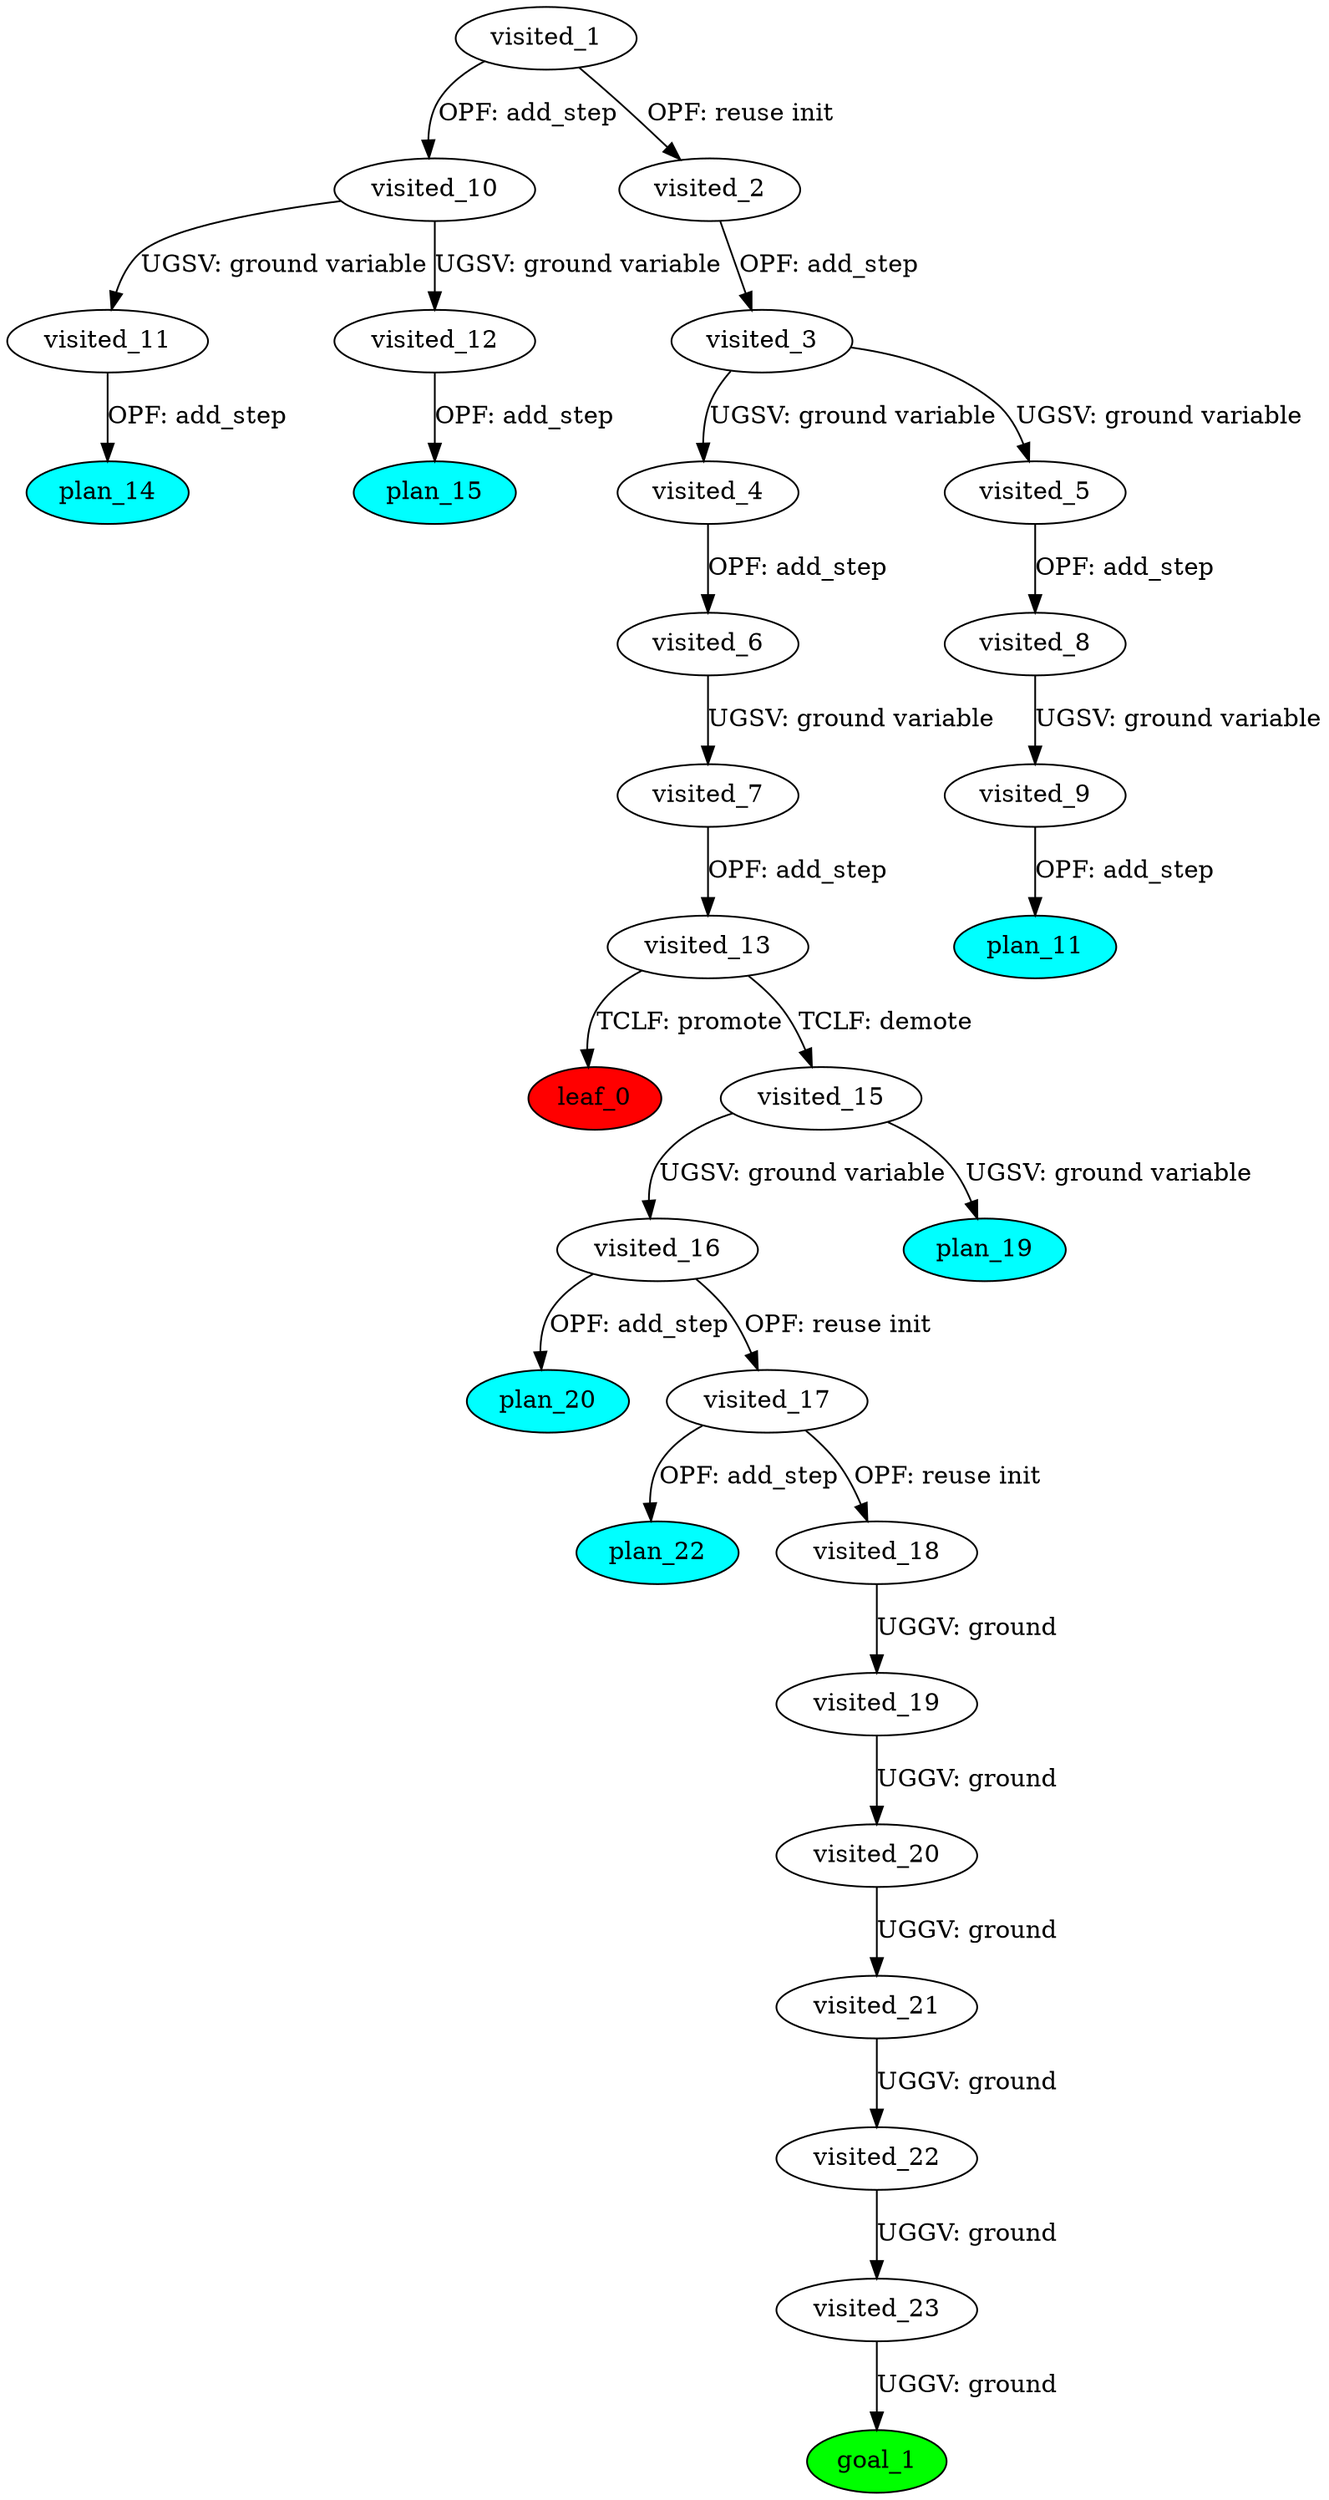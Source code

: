 digraph {
	"cb59cc89-51cd-fb48-c3ac-b60501e8538d" [label=plan_0 fillcolor=cyan style=filled]
	"cb59cc89-51cd-fb48-c3ac-b60501e8538d" [label=visited_1 fillcolor=white style=filled]
	"dfd5df5b-c906-14d0-913a-1485d14deb9a" [label=plan_1 fillcolor=cyan style=filled]
	"cb59cc89-51cd-fb48-c3ac-b60501e8538d" -> "dfd5df5b-c906-14d0-913a-1485d14deb9a" [label="OPF: add_step"]
	"cc9cab9d-6319-1138-85e2-14af80754690" [label=plan_2 fillcolor=cyan style=filled]
	"cb59cc89-51cd-fb48-c3ac-b60501e8538d" -> "cc9cab9d-6319-1138-85e2-14af80754690" [label="OPF: reuse init"]
	"cc9cab9d-6319-1138-85e2-14af80754690" [label=visited_2 fillcolor=white style=filled]
	"ed859d4d-12e4-ed31-6736-9dc46d7392e8" [label=plan_3 fillcolor=cyan style=filled]
	"cc9cab9d-6319-1138-85e2-14af80754690" -> "ed859d4d-12e4-ed31-6736-9dc46d7392e8" [label="OPF: add_step"]
	"ed859d4d-12e4-ed31-6736-9dc46d7392e8" [label=visited_3 fillcolor=white style=filled]
	"e67f4fe8-6e94-5d0e-5ea0-e7ae5fa03509" [label=plan_4 fillcolor=cyan style=filled]
	"ed859d4d-12e4-ed31-6736-9dc46d7392e8" -> "e67f4fe8-6e94-5d0e-5ea0-e7ae5fa03509" [label="UGSV: ground variable"]
	"ccc28d02-dc3e-65a5-763d-2cb076f37594" [label=plan_5 fillcolor=cyan style=filled]
	"ed859d4d-12e4-ed31-6736-9dc46d7392e8" -> "ccc28d02-dc3e-65a5-763d-2cb076f37594" [label="UGSV: ground variable"]
	"e67f4fe8-6e94-5d0e-5ea0-e7ae5fa03509" [label=visited_4 fillcolor=white style=filled]
	"fbece65a-1d7c-d3e3-2f85-1bf451257a64" [label=plan_6 fillcolor=cyan style=filled]
	"e67f4fe8-6e94-5d0e-5ea0-e7ae5fa03509" -> "fbece65a-1d7c-d3e3-2f85-1bf451257a64" [label="OPF: add_step"]
	"ccc28d02-dc3e-65a5-763d-2cb076f37594" [label=visited_5 fillcolor=white style=filled]
	"95bad28c-890c-778a-9f6c-29443dbbdb0f" [label=plan_7 fillcolor=cyan style=filled]
	"ccc28d02-dc3e-65a5-763d-2cb076f37594" -> "95bad28c-890c-778a-9f6c-29443dbbdb0f" [label="OPF: add_step"]
	"fbece65a-1d7c-d3e3-2f85-1bf451257a64" [label=visited_6 fillcolor=white style=filled]
	"3df19f29-eea1-5e36-2fc6-c9815271ccf7" [label=plan_8 fillcolor=cyan style=filled]
	"fbece65a-1d7c-d3e3-2f85-1bf451257a64" -> "3df19f29-eea1-5e36-2fc6-c9815271ccf7" [label="UGSV: ground variable"]
	"3df19f29-eea1-5e36-2fc6-c9815271ccf7" [label=visited_7 fillcolor=white style=filled]
	"c2fefd37-218c-8b8f-3e87-5b982d47b3d5" [label=plan_9 fillcolor=cyan style=filled]
	"3df19f29-eea1-5e36-2fc6-c9815271ccf7" -> "c2fefd37-218c-8b8f-3e87-5b982d47b3d5" [label="OPF: add_step"]
	"95bad28c-890c-778a-9f6c-29443dbbdb0f" [label=visited_8 fillcolor=white style=filled]
	"37e9abd6-3552-27fd-a777-3d720d010e2a" [label=plan_10 fillcolor=cyan style=filled]
	"95bad28c-890c-778a-9f6c-29443dbbdb0f" -> "37e9abd6-3552-27fd-a777-3d720d010e2a" [label="UGSV: ground variable"]
	"37e9abd6-3552-27fd-a777-3d720d010e2a" [label=visited_9 fillcolor=white style=filled]
	"18dff4be-faf2-3888-3b8e-6fe7ec5d0b17" [label=plan_11 fillcolor=cyan style=filled]
	"37e9abd6-3552-27fd-a777-3d720d010e2a" -> "18dff4be-faf2-3888-3b8e-6fe7ec5d0b17" [label="OPF: add_step"]
	"dfd5df5b-c906-14d0-913a-1485d14deb9a" [label=visited_10 fillcolor=white style=filled]
	"882eb9f9-5be0-8e19-6d6c-c00ed8e77a20" [label=plan_12 fillcolor=cyan style=filled]
	"dfd5df5b-c906-14d0-913a-1485d14deb9a" -> "882eb9f9-5be0-8e19-6d6c-c00ed8e77a20" [label="UGSV: ground variable"]
	"f26ba21a-3bf9-cf3f-67b2-701e21f314d1" [label=plan_13 fillcolor=cyan style=filled]
	"dfd5df5b-c906-14d0-913a-1485d14deb9a" -> "f26ba21a-3bf9-cf3f-67b2-701e21f314d1" [label="UGSV: ground variable"]
	"882eb9f9-5be0-8e19-6d6c-c00ed8e77a20" [label=visited_11 fillcolor=white style=filled]
	"b528b000-18b7-e454-c9ba-033406b1d42e" [label=plan_14 fillcolor=cyan style=filled]
	"882eb9f9-5be0-8e19-6d6c-c00ed8e77a20" -> "b528b000-18b7-e454-c9ba-033406b1d42e" [label="OPF: add_step"]
	"f26ba21a-3bf9-cf3f-67b2-701e21f314d1" [label=visited_12 fillcolor=white style=filled]
	"8526c172-9f32-1bd5-66ec-0a5fa9857c35" [label=plan_15 fillcolor=cyan style=filled]
	"f26ba21a-3bf9-cf3f-67b2-701e21f314d1" -> "8526c172-9f32-1bd5-66ec-0a5fa9857c35" [label="OPF: add_step"]
	"c2fefd37-218c-8b8f-3e87-5b982d47b3d5" [label=visited_13 fillcolor=white style=filled]
	"768aaa3d-7ccb-66ed-d659-f7f22fd9f71a" [label=plan_16 fillcolor=cyan style=filled]
	"c2fefd37-218c-8b8f-3e87-5b982d47b3d5" -> "768aaa3d-7ccb-66ed-d659-f7f22fd9f71a" [label="TCLF: promote"]
	"1d9b190a-c9c7-ab94-f61b-c0a8a578bb4d" [label=plan_17 fillcolor=cyan style=filled]
	"c2fefd37-218c-8b8f-3e87-5b982d47b3d5" -> "1d9b190a-c9c7-ab94-f61b-c0a8a578bb4d" [label="TCLF: demote"]
	"768aaa3d-7ccb-66ed-d659-f7f22fd9f71a" [label=visited_14 fillcolor=white style=filled]
	"768aaa3d-7ccb-66ed-d659-f7f22fd9f71a" [label=leaf_0 fillcolor=red style=filled]
	"1d9b190a-c9c7-ab94-f61b-c0a8a578bb4d" [label=visited_15 fillcolor=white style=filled]
	"6785669c-5607-43bc-9739-ab5674e09268" [label=plan_18 fillcolor=cyan style=filled]
	"1d9b190a-c9c7-ab94-f61b-c0a8a578bb4d" -> "6785669c-5607-43bc-9739-ab5674e09268" [label="UGSV: ground variable"]
	"f45ddec8-545b-f479-84cc-ee627f0fe046" [label=plan_19 fillcolor=cyan style=filled]
	"1d9b190a-c9c7-ab94-f61b-c0a8a578bb4d" -> "f45ddec8-545b-f479-84cc-ee627f0fe046" [label="UGSV: ground variable"]
	"6785669c-5607-43bc-9739-ab5674e09268" [label=visited_16 fillcolor=white style=filled]
	"d1145872-7008-2e93-8f9c-cecaa235e829" [label=plan_20 fillcolor=cyan style=filled]
	"6785669c-5607-43bc-9739-ab5674e09268" -> "d1145872-7008-2e93-8f9c-cecaa235e829" [label="OPF: add_step"]
	"df05ea6a-f7ee-339b-fe9b-6b9455fd8e2a" [label=plan_21 fillcolor=cyan style=filled]
	"6785669c-5607-43bc-9739-ab5674e09268" -> "df05ea6a-f7ee-339b-fe9b-6b9455fd8e2a" [label="OPF: reuse init"]
	"df05ea6a-f7ee-339b-fe9b-6b9455fd8e2a" [label=visited_17 fillcolor=white style=filled]
	"4b01a1bb-2f06-9152-8725-8dde999a3178" [label=plan_22 fillcolor=cyan style=filled]
	"df05ea6a-f7ee-339b-fe9b-6b9455fd8e2a" -> "4b01a1bb-2f06-9152-8725-8dde999a3178" [label="OPF: add_step"]
	"f4e22e22-b845-7d93-b2ac-c7e11bac7a60" [label=plan_23 fillcolor=cyan style=filled]
	"df05ea6a-f7ee-339b-fe9b-6b9455fd8e2a" -> "f4e22e22-b845-7d93-b2ac-c7e11bac7a60" [label="OPF: reuse init"]
	"f4e22e22-b845-7d93-b2ac-c7e11bac7a60" [label=visited_18 fillcolor=white style=filled]
	"ed9a979e-a090-165a-d9c3-007b4dfa673b" [label=plan_24 fillcolor=cyan style=filled]
	"f4e22e22-b845-7d93-b2ac-c7e11bac7a60" -> "ed9a979e-a090-165a-d9c3-007b4dfa673b" [label="UGGV: ground"]
	"ed9a979e-a090-165a-d9c3-007b4dfa673b" [label=visited_19 fillcolor=white style=filled]
	"1b8cf17d-3298-0676-1574-119392298d3c" [label=plan_25 fillcolor=cyan style=filled]
	"ed9a979e-a090-165a-d9c3-007b4dfa673b" -> "1b8cf17d-3298-0676-1574-119392298d3c" [label="UGGV: ground"]
	"1b8cf17d-3298-0676-1574-119392298d3c" [label=visited_20 fillcolor=white style=filled]
	"ec2d9bd1-6e6e-c33b-43c3-1da10aa06d2e" [label=plan_26 fillcolor=cyan style=filled]
	"1b8cf17d-3298-0676-1574-119392298d3c" -> "ec2d9bd1-6e6e-c33b-43c3-1da10aa06d2e" [label="UGGV: ground"]
	"ec2d9bd1-6e6e-c33b-43c3-1da10aa06d2e" [label=visited_21 fillcolor=white style=filled]
	"7f932f03-24a2-53b4-5f22-fa60b98f7905" [label=plan_27 fillcolor=cyan style=filled]
	"ec2d9bd1-6e6e-c33b-43c3-1da10aa06d2e" -> "7f932f03-24a2-53b4-5f22-fa60b98f7905" [label="UGGV: ground"]
	"7f932f03-24a2-53b4-5f22-fa60b98f7905" [label=visited_22 fillcolor=white style=filled]
	"ba7cc0a9-f8df-44ef-0e2d-79ad4fa375bb" [label=plan_28 fillcolor=cyan style=filled]
	"7f932f03-24a2-53b4-5f22-fa60b98f7905" -> "ba7cc0a9-f8df-44ef-0e2d-79ad4fa375bb" [label="UGGV: ground"]
	"ba7cc0a9-f8df-44ef-0e2d-79ad4fa375bb" [label=visited_23 fillcolor=white style=filled]
	"40580e66-6e8a-8ac9-5b17-77fb4325ce02" [label=plan_29 fillcolor=cyan style=filled]
	"ba7cc0a9-f8df-44ef-0e2d-79ad4fa375bb" -> "40580e66-6e8a-8ac9-5b17-77fb4325ce02" [label="UGGV: ground"]
	"40580e66-6e8a-8ac9-5b17-77fb4325ce02" [label=visited_24 fillcolor=white style=filled]
	"40580e66-6e8a-8ac9-5b17-77fb4325ce02" [label=goal_1 fillcolor=green style=filled]
}
